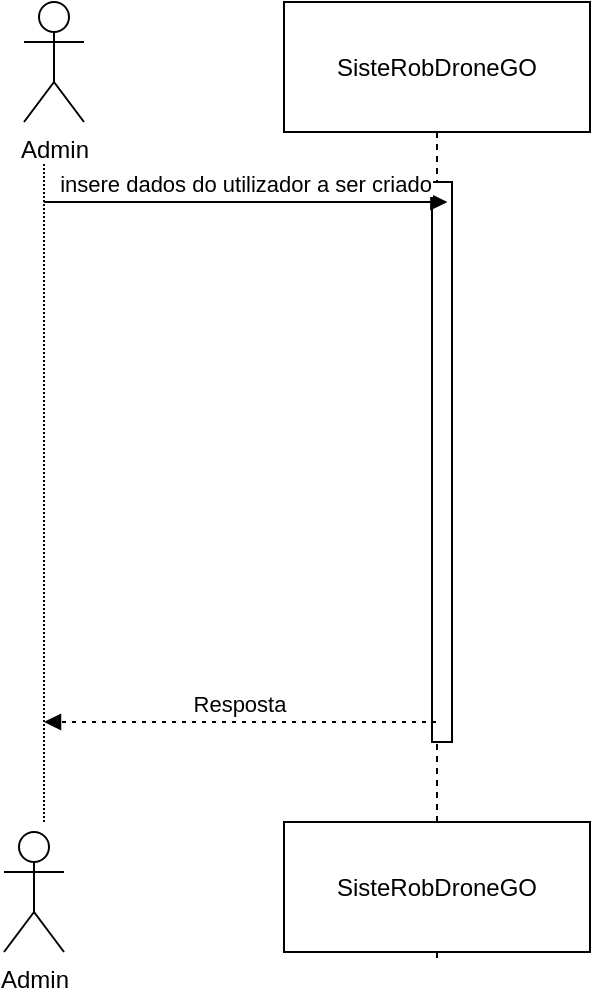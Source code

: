 <mxfile version="22.1.16" type="device">
  <diagram name="Página-1" id="FpHBEJnvmzT8F4gmFRFO">
    <mxGraphModel dx="1500" dy="839" grid="1" gridSize="10" guides="1" tooltips="1" connect="1" arrows="1" fold="1" page="1" pageScale="1" pageWidth="827" pageHeight="1169" math="0" shadow="0">
      <root>
        <mxCell id="0" />
        <mxCell id="1" parent="0" />
        <mxCell id="yqvBojjhGJoLoGhQ6X2l-2" value="SisteRobDroneGO" style="shape=umlLifeline;perimeter=lifelinePerimeter;whiteSpace=wrap;container=1;dropTarget=0;collapsible=0;recursiveResize=0;outlineConnect=0;portConstraint=eastwest;newEdgeStyle={&quot;edgeStyle&quot;:&quot;elbowEdgeStyle&quot;,&quot;elbow&quot;:&quot;vertical&quot;,&quot;curved&quot;:0,&quot;rounded&quot;:0};size=65;" parent="1" vertex="1">
          <mxGeometry x="320" y="40" width="153" height="424" as="geometry" />
        </mxCell>
        <mxCell id="kpZPnjXuym0yRhwRcwt8-3" value="" style="html=1;points=[[0,0,0,0,5],[0,1,0,0,-5],[1,0,0,0,5],[1,1,0,0,-5]];perimeter=orthogonalPerimeter;outlineConnect=0;targetShapes=umlLifeline;portConstraint=eastwest;newEdgeStyle={&quot;curved&quot;:0,&quot;rounded&quot;:0};" vertex="1" parent="yqvBojjhGJoLoGhQ6X2l-2">
          <mxGeometry x="74" y="90" width="10" height="280" as="geometry" />
        </mxCell>
        <mxCell id="yqvBojjhGJoLoGhQ6X2l-11" value="SisteRobDroneGO" style="shape=umlLifeline;perimeter=lifelinePerimeter;whiteSpace=wrap;container=1;dropTarget=0;collapsible=0;recursiveResize=0;outlineConnect=0;portConstraint=eastwest;newEdgeStyle={&quot;edgeStyle&quot;:&quot;elbowEdgeStyle&quot;,&quot;elbow&quot;:&quot;vertical&quot;,&quot;curved&quot;:0,&quot;rounded&quot;:0};size=65;strokeColor=default;expand=1;" parent="1" vertex="1">
          <mxGeometry x="320" y="450" width="153" height="70" as="geometry" />
        </mxCell>
        <mxCell id="yqvBojjhGJoLoGhQ6X2l-15" value="Admin" style="shape=umlActor;verticalLabelPosition=bottom;verticalAlign=top;html=1;outlineConnect=0;" parent="1" vertex="1">
          <mxGeometry x="190" y="40" width="30" height="60" as="geometry" />
        </mxCell>
        <mxCell id="yqvBojjhGJoLoGhQ6X2l-16" value="Admin" style="shape=umlActor;verticalLabelPosition=bottom;verticalAlign=top;html=1;outlineConnect=0;" parent="1" vertex="1">
          <mxGeometry x="180" y="455" width="30" height="60" as="geometry" />
        </mxCell>
        <mxCell id="yqvBojjhGJoLoGhQ6X2l-17" value="" style="endArrow=none;dashed=1;html=1;strokeWidth=1;rounded=0;dashPattern=1 1;" parent="1" edge="1">
          <mxGeometry width="50" height="50" relative="1" as="geometry">
            <mxPoint x="200" y="450" as="sourcePoint" />
            <mxPoint x="200" y="120" as="targetPoint" />
          </mxGeometry>
        </mxCell>
        <mxCell id="yqvBojjhGJoLoGhQ6X2l-18" value="insere dados do utilizador a ser criado" style="verticalAlign=bottom;endArrow=block;edgeStyle=elbowEdgeStyle;elbow=vertical;curved=0;rounded=0;" parent="1" edge="1">
          <mxGeometry relative="1" as="geometry">
            <Array as="points">
              <mxPoint x="311.18" y="140" />
            </Array>
            <mxPoint x="200.004" y="140" as="sourcePoint" />
            <mxPoint x="401.68" y="140" as="targetPoint" />
          </mxGeometry>
        </mxCell>
        <mxCell id="yqvBojjhGJoLoGhQ6X2l-19" value="Resposta" style="verticalAlign=bottom;endArrow=block;edgeStyle=elbowEdgeStyle;elbow=vertical;curved=0;rounded=0;dashed=1;dashPattern=2 3;" parent="1" source="yqvBojjhGJoLoGhQ6X2l-2" edge="1">
          <mxGeometry relative="1" as="geometry">
            <Array as="points" />
            <mxPoint x="811" y="400" as="sourcePoint" />
            <mxPoint x="200" y="400" as="targetPoint" />
          </mxGeometry>
        </mxCell>
      </root>
    </mxGraphModel>
  </diagram>
</mxfile>
